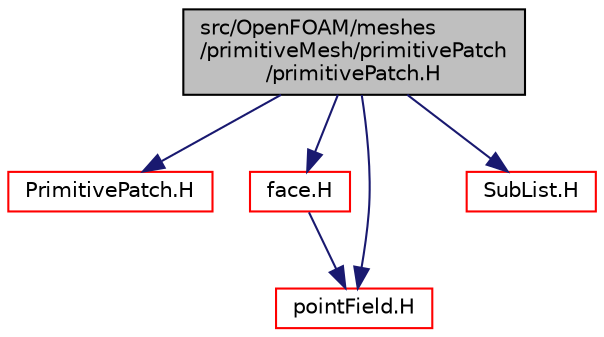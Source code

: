 digraph "src/OpenFOAM/meshes/primitiveMesh/primitivePatch/primitivePatch.H"
{
  bgcolor="transparent";
  edge [fontname="Helvetica",fontsize="10",labelfontname="Helvetica",labelfontsize="10"];
  node [fontname="Helvetica",fontsize="10",shape=record];
  Node0 [label="src/OpenFOAM/meshes\l/primitiveMesh/primitivePatch\l/primitivePatch.H",height=0.2,width=0.4,color="black", fillcolor="grey75", style="filled", fontcolor="black"];
  Node0 -> Node1 [color="midnightblue",fontsize="10",style="solid",fontname="Helvetica"];
  Node1 [label="PrimitivePatch.H",height=0.2,width=0.4,color="red",URL="$a12719.html"];
  Node0 -> Node156 [color="midnightblue",fontsize="10",style="solid",fontname="Helvetica"];
  Node156 [label="face.H",height=0.2,width=0.4,color="red",URL="$a12080.html"];
  Node156 -> Node79 [color="midnightblue",fontsize="10",style="solid",fontname="Helvetica"];
  Node79 [label="pointField.H",height=0.2,width=0.4,color="red",URL="$a12830.html"];
  Node0 -> Node158 [color="midnightblue",fontsize="10",style="solid",fontname="Helvetica"];
  Node158 [label="SubList.H",height=0.2,width=0.4,color="red",URL="$a09443.html"];
  Node0 -> Node79 [color="midnightblue",fontsize="10",style="solid",fontname="Helvetica"];
}

